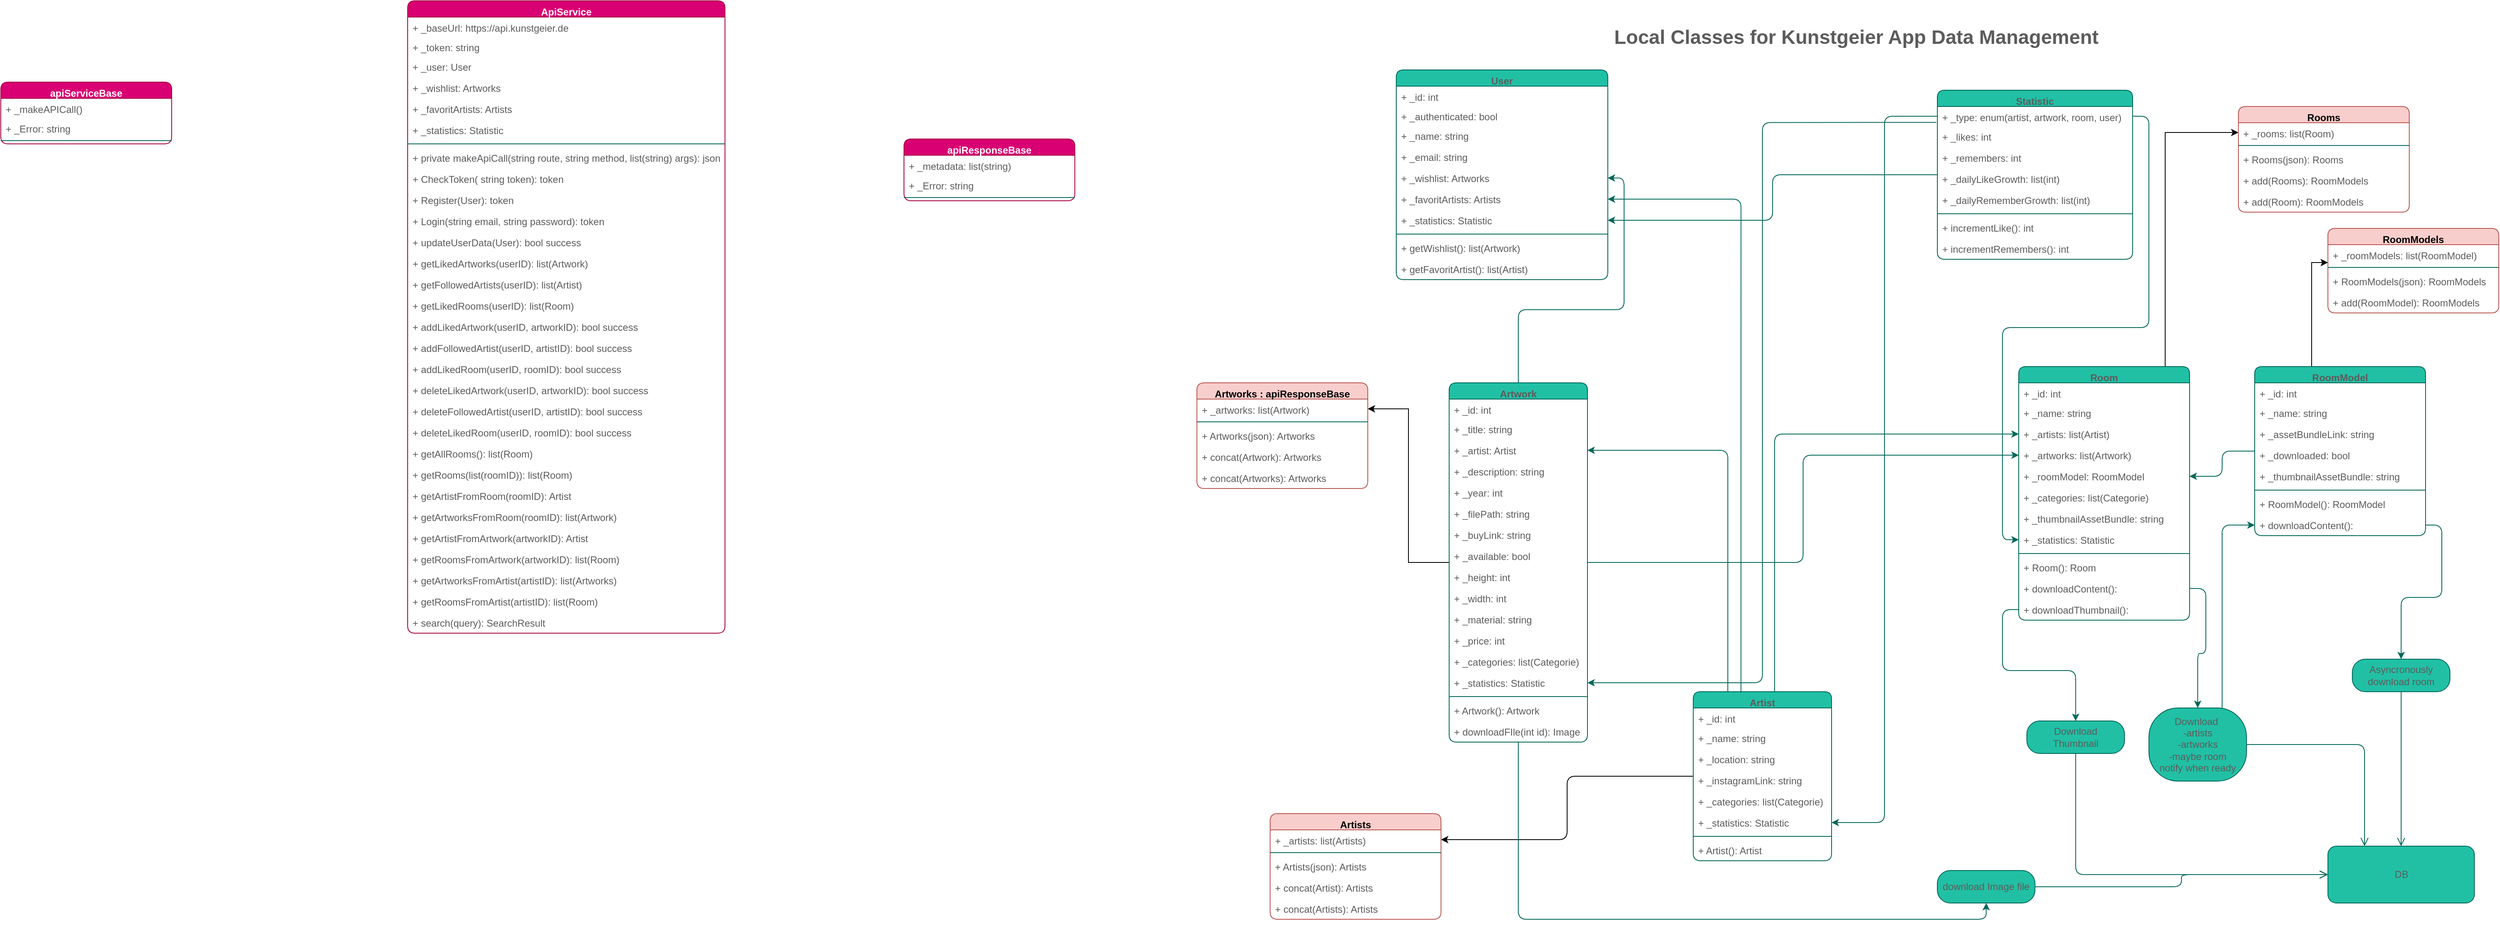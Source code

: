 <mxfile>
    <diagram id="aT8eyv6Aicgq5ETE4fzs" name="Page-1">
        <mxGraphModel dx="3891" dy="2588" grid="1" gridSize="10" guides="1" tooltips="1" connect="1" arrows="1" fold="1" page="1" pageScale="1" pageWidth="827" pageHeight="1169" math="0" shadow="0">
            <root>
                <mxCell id="0"/>
                <mxCell id="1" parent="0"/>
                <mxCell id="6" value="User" style="swimlane;fontStyle=1;align=center;verticalAlign=top;childLayout=stackLayout;horizontal=1;startSize=20;horizontalStack=0;resizeParent=1;resizeParentMax=0;resizeLast=0;collapsible=1;marginBottom=0;rounded=1;fillColor=#21C0A5;strokeColor=#006658;fontColor=#5C5C5C;" parent="1" vertex="1">
                    <mxGeometry x="285" y="-1065" width="260" height="258" as="geometry">
                        <mxRectangle x="90" y="20" width="60" height="26" as="alternateBounds"/>
                    </mxGeometry>
                </mxCell>
                <mxCell id="63" value="+ _id: int" style="text;strokeColor=none;fillColor=none;align=left;verticalAlign=top;spacingLeft=4;spacingRight=4;overflow=hidden;rotatable=0;points=[[0,0.5],[1,0.5]];portConstraint=eastwest;rounded=1;fontColor=#5C5C5C;" parent="6" vertex="1">
                    <mxGeometry y="20" width="260" height="24" as="geometry"/>
                </mxCell>
                <mxCell id="7" value="+ _authenticated: bool" style="text;strokeColor=none;fillColor=none;align=left;verticalAlign=top;spacingLeft=4;spacingRight=4;overflow=hidden;rotatable=0;points=[[0,0.5],[1,0.5]];portConstraint=eastwest;rounded=1;fontColor=#5C5C5C;" parent="6" vertex="1">
                    <mxGeometry y="44" width="260" height="24" as="geometry"/>
                </mxCell>
                <mxCell id="231" value="+ _name: string" style="text;strokeColor=none;fillColor=none;align=left;verticalAlign=top;spacingLeft=4;spacingRight=4;overflow=hidden;rotatable=0;points=[[0,0.5],[1,0.5]];portConstraint=eastwest;rounded=1;fontColor=#5C5C5C;" parent="6" vertex="1">
                    <mxGeometry y="68" width="260" height="26" as="geometry"/>
                </mxCell>
                <mxCell id="230" value="+ _email: string" style="text;strokeColor=none;fillColor=none;align=left;verticalAlign=top;spacingLeft=4;spacingRight=4;overflow=hidden;rotatable=0;points=[[0,0.5],[1,0.5]];portConstraint=eastwest;rounded=1;fontColor=#5C5C5C;" parent="6" vertex="1">
                    <mxGeometry y="94" width="260" height="26" as="geometry"/>
                </mxCell>
                <mxCell id="25" value="+ _wishlist: Artworks" style="text;strokeColor=none;fillColor=none;align=left;verticalAlign=top;spacingLeft=4;spacingRight=4;overflow=hidden;rotatable=0;points=[[0,0.5],[1,0.5]];portConstraint=eastwest;rounded=1;fontColor=#5C5C5C;" parent="6" vertex="1">
                    <mxGeometry y="120" width="260" height="26" as="geometry"/>
                </mxCell>
                <mxCell id="24" value="+ _favoritArtists: Artists" style="text;strokeColor=none;fillColor=none;align=left;verticalAlign=top;spacingLeft=4;spacingRight=4;overflow=hidden;rotatable=0;points=[[0,0.5],[1,0.5]];portConstraint=eastwest;rounded=1;fontColor=#5C5C5C;" parent="6" vertex="1">
                    <mxGeometry y="146" width="260" height="26" as="geometry"/>
                </mxCell>
                <mxCell id="101" value="+ _statistics: Statistic" style="text;strokeColor=none;fillColor=none;align=left;verticalAlign=top;spacingLeft=4;spacingRight=4;overflow=hidden;rotatable=0;points=[[0,0.5],[1,0.5]];portConstraint=eastwest;rounded=1;fontColor=#5C5C5C;" parent="6" vertex="1">
                    <mxGeometry y="172" width="260" height="26" as="geometry"/>
                </mxCell>
                <mxCell id="8" value="" style="line;strokeWidth=1;fillColor=none;align=left;verticalAlign=middle;spacingTop=-1;spacingLeft=3;spacingRight=3;rotatable=0;labelPosition=right;points=[];portConstraint=eastwest;rounded=1;strokeColor=#006658;fontColor=#5C5C5C;" parent="6" vertex="1">
                    <mxGeometry y="198" width="260" height="8" as="geometry"/>
                </mxCell>
                <mxCell id="65" value="+ getWishlist(): list(Artwork)" style="text;strokeColor=none;fillColor=none;align=left;verticalAlign=top;spacingLeft=4;spacingRight=4;overflow=hidden;rotatable=0;points=[[0,0.5],[1,0.5]];portConstraint=eastwest;rounded=1;fontColor=#5C5C5C;" parent="6" vertex="1">
                    <mxGeometry y="206" width="260" height="26" as="geometry"/>
                </mxCell>
                <mxCell id="9" value="+ getFavoritArtist(): list(Artist)" style="text;strokeColor=none;fillColor=none;align=left;verticalAlign=top;spacingLeft=4;spacingRight=4;overflow=hidden;rotatable=0;points=[[0,0.5],[1,0.5]];portConstraint=eastwest;rounded=1;fontColor=#5C5C5C;" parent="6" vertex="1">
                    <mxGeometry y="232" width="260" height="26" as="geometry"/>
                </mxCell>
                <mxCell id="135" style="edgeStyle=orthogonalEdgeStyle;orthogonalLoop=1;jettySize=auto;html=1;strokeColor=#006658;fontColor=#5C5C5C;" parent="1" source="27" target="25" edge="1">
                    <mxGeometry relative="1" as="geometry">
                        <Array as="points">
                            <mxPoint x="435" y="-770"/>
                            <mxPoint x="565" y="-770"/>
                            <mxPoint x="565" y="-932"/>
                        </Array>
                        <mxPoint x="550" y="-932" as="targetPoint"/>
                    </mxGeometry>
                </mxCell>
                <mxCell id="136" style="edgeStyle=orthogonalEdgeStyle;orthogonalLoop=1;jettySize=auto;html=1;strokeColor=#006658;fontColor=#5C5C5C;" parent="1" source="27" target="86" edge="1">
                    <mxGeometry relative="1" as="geometry"/>
                </mxCell>
                <mxCell id="189" style="edgeStyle=orthogonalEdgeStyle;rounded=0;orthogonalLoop=1;jettySize=auto;html=1;" parent="1" source="27" target="182" edge="1">
                    <mxGeometry relative="1" as="geometry"/>
                </mxCell>
                <mxCell id="27" value="Artwork" style="swimlane;fontStyle=1;align=center;verticalAlign=top;childLayout=stackLayout;horizontal=1;startSize=20;horizontalStack=0;resizeParent=1;resizeParentMax=0;resizeLast=0;collapsible=1;marginBottom=0;rounded=1;fillColor=#21C0A5;strokeColor=#006658;fontColor=#5C5C5C;" parent="1" vertex="1">
                    <mxGeometry x="350" y="-680" width="170" height="442" as="geometry">
                        <mxRectangle x="270" y="20" width="60" height="26" as="alternateBounds"/>
                    </mxGeometry>
                </mxCell>
                <mxCell id="28" value="+ _id: int" style="text;strokeColor=none;fillColor=none;align=left;verticalAlign=top;spacingLeft=4;spacingRight=4;overflow=hidden;rotatable=0;points=[[0,0.5],[1,0.5]];portConstraint=eastwest;rounded=1;fontColor=#5C5C5C;" parent="27" vertex="1">
                    <mxGeometry y="20" width="170" height="24" as="geometry"/>
                </mxCell>
                <mxCell id="29" value="+ _title: string" style="text;strokeColor=none;fillColor=none;align=left;verticalAlign=top;spacingLeft=4;spacingRight=4;overflow=hidden;rotatable=0;points=[[0,0.5],[1,0.5]];portConstraint=eastwest;rounded=1;fontColor=#5C5C5C;" parent="27" vertex="1">
                    <mxGeometry y="44" width="170" height="26" as="geometry"/>
                </mxCell>
                <mxCell id="30" value="+ _artist: Artist" style="text;strokeColor=none;fillColor=none;align=left;verticalAlign=top;spacingLeft=4;spacingRight=4;overflow=hidden;rotatable=0;points=[[0,0.5],[1,0.5]];portConstraint=eastwest;rounded=1;fontColor=#5C5C5C;" parent="27" vertex="1">
                    <mxGeometry y="70" width="170" height="26" as="geometry"/>
                </mxCell>
                <mxCell id="34" value="+ _description: string" style="text;strokeColor=none;fillColor=none;align=left;verticalAlign=top;spacingLeft=4;spacingRight=4;overflow=hidden;rotatable=0;points=[[0,0.5],[1,0.5]];portConstraint=eastwest;rounded=1;fontColor=#5C5C5C;" parent="27" vertex="1">
                    <mxGeometry y="96" width="170" height="26" as="geometry"/>
                </mxCell>
                <mxCell id="35" value="+ _year: int" style="text;strokeColor=none;fillColor=none;align=left;verticalAlign=top;spacingLeft=4;spacingRight=4;overflow=hidden;rotatable=0;points=[[0,0.5],[1,0.5]];portConstraint=eastwest;rounded=1;fontColor=#5C5C5C;" parent="27" vertex="1">
                    <mxGeometry y="122" width="170" height="26" as="geometry"/>
                </mxCell>
                <mxCell id="36" value="+ _filePath: string" style="text;strokeColor=none;fillColor=none;align=left;verticalAlign=top;spacingLeft=4;spacingRight=4;overflow=hidden;rotatable=0;points=[[0,0.5],[1,0.5]];portConstraint=eastwest;rounded=1;fontColor=#5C5C5C;" parent="27" vertex="1">
                    <mxGeometry y="148" width="170" height="26" as="geometry"/>
                </mxCell>
                <mxCell id="37" value="+ _buyLink: string" style="text;strokeColor=none;fillColor=none;align=left;verticalAlign=top;spacingLeft=4;spacingRight=4;overflow=hidden;rotatable=0;points=[[0,0.5],[1,0.5]];portConstraint=eastwest;rounded=1;fontColor=#5C5C5C;" parent="27" vertex="1">
                    <mxGeometry y="174" width="170" height="26" as="geometry"/>
                </mxCell>
                <mxCell id="116" value="+ _available: bool" style="text;strokeColor=none;fillColor=none;align=left;verticalAlign=top;spacingLeft=4;spacingRight=4;overflow=hidden;rotatable=0;points=[[0,0.5],[1,0.5]];portConstraint=eastwest;rounded=1;fontColor=#5C5C5C;" parent="27" vertex="1">
                    <mxGeometry y="200" width="170" height="26" as="geometry"/>
                </mxCell>
                <mxCell id="38" value="+ _height: int" style="text;strokeColor=none;fillColor=none;align=left;verticalAlign=top;spacingLeft=4;spacingRight=4;overflow=hidden;rotatable=0;points=[[0,0.5],[1,0.5]];portConstraint=eastwest;rounded=1;fontColor=#5C5C5C;" parent="27" vertex="1">
                    <mxGeometry y="226" width="170" height="26" as="geometry"/>
                </mxCell>
                <mxCell id="39" value="+ _width: int" style="text;strokeColor=none;fillColor=none;align=left;verticalAlign=top;spacingLeft=4;spacingRight=4;overflow=hidden;rotatable=0;points=[[0,0.5],[1,0.5]];portConstraint=eastwest;rounded=1;fontColor=#5C5C5C;" parent="27" vertex="1">
                    <mxGeometry y="252" width="170" height="26" as="geometry"/>
                </mxCell>
                <mxCell id="40" value="+ _material: string" style="text;strokeColor=none;fillColor=none;align=left;verticalAlign=top;spacingLeft=4;spacingRight=4;overflow=hidden;rotatable=0;points=[[0,0.5],[1,0.5]];portConstraint=eastwest;rounded=1;fontColor=#5C5C5C;" parent="27" vertex="1">
                    <mxGeometry y="278" width="170" height="26" as="geometry"/>
                </mxCell>
                <mxCell id="43" value="+ _price: int" style="text;strokeColor=none;fillColor=none;align=left;verticalAlign=top;spacingLeft=4;spacingRight=4;overflow=hidden;rotatable=0;points=[[0,0.5],[1,0.5]];portConstraint=eastwest;rounded=1;fontColor=#5C5C5C;" parent="27" vertex="1">
                    <mxGeometry y="304" width="170" height="26" as="geometry"/>
                </mxCell>
                <mxCell id="42" value="+ _categories: list(Categorie)" style="text;strokeColor=none;fillColor=none;align=left;verticalAlign=top;spacingLeft=4;spacingRight=4;overflow=hidden;rotatable=0;points=[[0,0.5],[1,0.5]];portConstraint=eastwest;rounded=1;fontColor=#5C5C5C;" parent="27" vertex="1">
                    <mxGeometry y="330" width="170" height="26" as="geometry"/>
                </mxCell>
                <mxCell id="100" value="+ _statistics: Statistic" style="text;strokeColor=none;fillColor=none;align=left;verticalAlign=top;spacingLeft=4;spacingRight=4;overflow=hidden;rotatable=0;points=[[0,0.5],[1,0.5]];portConstraint=eastwest;rounded=1;fontColor=#5C5C5C;" parent="27" vertex="1">
                    <mxGeometry y="356" width="170" height="26" as="geometry"/>
                </mxCell>
                <mxCell id="32" value="" style="line;strokeWidth=1;fillColor=none;align=left;verticalAlign=middle;spacingTop=-1;spacingLeft=3;spacingRight=3;rotatable=0;labelPosition=right;points=[];portConstraint=eastwest;rounded=1;strokeColor=#006658;fontColor=#5C5C5C;" parent="27" vertex="1">
                    <mxGeometry y="382" width="170" height="8" as="geometry"/>
                </mxCell>
                <mxCell id="33" value="+ Artwork(): Artwork" style="text;strokeColor=none;fillColor=none;align=left;verticalAlign=top;spacingLeft=4;spacingRight=4;overflow=hidden;rotatable=0;points=[[0,0.5],[1,0.5]];portConstraint=eastwest;rounded=1;fontColor=#5C5C5C;" parent="27" vertex="1">
                    <mxGeometry y="390" width="170" height="26" as="geometry"/>
                </mxCell>
                <mxCell id="212" value="+ downloadFIle(int id): Image" style="text;strokeColor=none;fillColor=none;align=left;verticalAlign=top;spacingLeft=4;spacingRight=4;overflow=hidden;rotatable=0;points=[[0,0.5],[1,0.5]];portConstraint=eastwest;rounded=1;fontColor=#5C5C5C;" parent="27" vertex="1">
                    <mxGeometry y="416" width="170" height="26" as="geometry"/>
                </mxCell>
                <mxCell id="196" style="edgeStyle=orthogonalEdgeStyle;rounded=1;orthogonalLoop=1;jettySize=auto;html=1;" parent="1" source="66" target="192" edge="1">
                    <mxGeometry relative="1" as="geometry"/>
                </mxCell>
                <mxCell id="66" value="Artist" style="swimlane;fontStyle=1;align=center;verticalAlign=top;childLayout=stackLayout;horizontal=1;startSize=20;horizontalStack=0;resizeParent=1;resizeParentMax=0;resizeLast=0;collapsible=1;marginBottom=0;rounded=1;fillColor=#21C0A5;strokeColor=#006658;fontColor=#5C5C5C;" parent="1" vertex="1">
                    <mxGeometry x="650" y="-300" width="170" height="208" as="geometry">
                        <mxRectangle x="650" y="-300" width="60" height="26" as="alternateBounds"/>
                    </mxGeometry>
                </mxCell>
                <mxCell id="67" value="+ _id: int" style="text;strokeColor=none;fillColor=none;align=left;verticalAlign=top;spacingLeft=4;spacingRight=4;overflow=hidden;rotatable=0;points=[[0,0.5],[1,0.5]];portConstraint=eastwest;rounded=1;fontColor=#5C5C5C;" parent="66" vertex="1">
                    <mxGeometry y="20" width="170" height="24" as="geometry"/>
                </mxCell>
                <mxCell id="68" value="+ _name: string" style="text;strokeColor=none;fillColor=none;align=left;verticalAlign=top;spacingLeft=4;spacingRight=4;overflow=hidden;rotatable=0;points=[[0,0.5],[1,0.5]];portConstraint=eastwest;rounded=1;fontColor=#5C5C5C;" parent="66" vertex="1">
                    <mxGeometry y="44" width="170" height="26" as="geometry"/>
                </mxCell>
                <mxCell id="69" value="+ _location: string" style="text;strokeColor=none;fillColor=none;align=left;verticalAlign=top;spacingLeft=4;spacingRight=4;overflow=hidden;rotatable=0;points=[[0,0.5],[1,0.5]];portConstraint=eastwest;rounded=1;fontColor=#5C5C5C;" parent="66" vertex="1">
                    <mxGeometry y="70" width="170" height="26" as="geometry"/>
                </mxCell>
                <mxCell id="70" value="+ _instagramLink: string" style="text;strokeColor=none;fillColor=none;align=left;verticalAlign=top;spacingLeft=4;spacingRight=4;overflow=hidden;rotatable=0;points=[[0,0.5],[1,0.5]];portConstraint=eastwest;rounded=1;fontColor=#5C5C5C;" parent="66" vertex="1">
                    <mxGeometry y="96" width="170" height="26" as="geometry"/>
                </mxCell>
                <mxCell id="71" value="+ _categories: list(Categorie)" style="text;strokeColor=none;fillColor=none;align=left;verticalAlign=top;spacingLeft=4;spacingRight=4;overflow=hidden;rotatable=0;points=[[0,0.5],[1,0.5]];portConstraint=eastwest;rounded=1;fontColor=#5C5C5C;" parent="66" vertex="1">
                    <mxGeometry y="122" width="170" height="26" as="geometry"/>
                </mxCell>
                <mxCell id="97" value="+ _statistics: Statistic" style="text;strokeColor=none;fillColor=none;align=left;verticalAlign=top;spacingLeft=4;spacingRight=4;overflow=hidden;rotatable=0;points=[[0,0.5],[1,0.5]];portConstraint=eastwest;rounded=1;fontColor=#5C5C5C;" parent="66" vertex="1">
                    <mxGeometry y="148" width="170" height="26" as="geometry"/>
                </mxCell>
                <mxCell id="79" value="" style="line;strokeWidth=1;fillColor=none;align=left;verticalAlign=middle;spacingTop=-1;spacingLeft=3;spacingRight=3;rotatable=0;labelPosition=right;points=[];portConstraint=eastwest;rounded=1;strokeColor=#006658;fontColor=#5C5C5C;" parent="66" vertex="1">
                    <mxGeometry y="174" width="170" height="8" as="geometry"/>
                </mxCell>
                <mxCell id="81" value="+ Artist(): Artist" style="text;strokeColor=none;fillColor=none;align=left;verticalAlign=top;spacingLeft=4;spacingRight=4;overflow=hidden;rotatable=0;points=[[0,0.5],[1,0.5]];portConstraint=eastwest;rounded=1;fontColor=#5C5C5C;" parent="66" vertex="1">
                    <mxGeometry y="182" width="170" height="26" as="geometry"/>
                </mxCell>
                <mxCell id="211" style="edgeStyle=orthogonalEdgeStyle;rounded=0;orthogonalLoop=1;jettySize=auto;html=1;" parent="1" source="82" target="207" edge="1">
                    <mxGeometry relative="1" as="geometry">
                        <Array as="points">
                            <mxPoint x="1230" y="-988"/>
                        </Array>
                    </mxGeometry>
                </mxCell>
                <mxCell id="82" value="Room" style="swimlane;fontStyle=1;align=center;verticalAlign=top;childLayout=stackLayout;horizontal=1;startSize=20;horizontalStack=0;resizeParent=1;resizeParentMax=0;resizeLast=0;collapsible=1;marginBottom=0;rounded=1;fillColor=#21C0A5;strokeColor=#006658;fontColor=#5C5C5C;" parent="1" vertex="1">
                    <mxGeometry x="1050" y="-700" width="210" height="312" as="geometry">
                        <mxRectangle x="1050" y="-700" width="60" height="26" as="alternateBounds"/>
                    </mxGeometry>
                </mxCell>
                <mxCell id="83" value="+ _id: int" style="text;strokeColor=none;fillColor=none;align=left;verticalAlign=top;spacingLeft=4;spacingRight=4;overflow=hidden;rotatable=0;points=[[0,0.5],[1,0.5]];portConstraint=eastwest;rounded=1;fontColor=#5C5C5C;" parent="82" vertex="1">
                    <mxGeometry y="20" width="210" height="24" as="geometry"/>
                </mxCell>
                <mxCell id="84" value="+ _name: string" style="text;strokeColor=none;fillColor=none;align=left;verticalAlign=top;spacingLeft=4;spacingRight=4;overflow=hidden;rotatable=0;points=[[0,0.5],[1,0.5]];portConstraint=eastwest;rounded=1;fontColor=#5C5C5C;" parent="82" vertex="1">
                    <mxGeometry y="44" width="210" height="26" as="geometry"/>
                </mxCell>
                <mxCell id="85" value="+ _artists: list(Artist)" style="text;strokeColor=none;fillColor=none;align=left;verticalAlign=top;spacingLeft=4;spacingRight=4;overflow=hidden;rotatable=0;points=[[0,0.5],[1,0.5]];portConstraint=eastwest;rounded=1;fontColor=#5C5C5C;" parent="82" vertex="1">
                    <mxGeometry y="70" width="210" height="26" as="geometry"/>
                </mxCell>
                <mxCell id="86" value="+ _artworks: list(Artwork)" style="text;strokeColor=none;fillColor=none;align=left;verticalAlign=top;spacingLeft=4;spacingRight=4;overflow=hidden;rotatable=0;points=[[0,0.5],[1,0.5]];portConstraint=eastwest;rounded=1;fontColor=#5C5C5C;" parent="82" vertex="1">
                    <mxGeometry y="96" width="210" height="26" as="geometry"/>
                </mxCell>
                <mxCell id="162" value="+ _roomModel: RoomModel" style="text;strokeColor=none;fillColor=none;align=left;verticalAlign=top;spacingLeft=4;spacingRight=4;overflow=hidden;rotatable=0;points=[[0,0.5],[1,0.5]];portConstraint=eastwest;rounded=1;fontColor=#5C5C5C;" parent="82" vertex="1">
                    <mxGeometry y="122" width="210" height="26" as="geometry"/>
                </mxCell>
                <mxCell id="87" value="+ _categories: list(Categorie)" style="text;strokeColor=none;fillColor=none;align=left;verticalAlign=top;spacingLeft=4;spacingRight=4;overflow=hidden;rotatable=0;points=[[0,0.5],[1,0.5]];portConstraint=eastwest;rounded=1;fontColor=#5C5C5C;" parent="82" vertex="1">
                    <mxGeometry y="148" width="210" height="26" as="geometry"/>
                </mxCell>
                <mxCell id="92" value="+ _thumbnailAssetBundle: string " style="text;strokeColor=none;fillColor=none;align=left;verticalAlign=top;spacingLeft=4;spacingRight=4;overflow=hidden;rotatable=0;points=[[0,0.5],[1,0.5]];portConstraint=eastwest;rounded=1;fontColor=#5C5C5C;" parent="82" vertex="1">
                    <mxGeometry y="174" width="210" height="26" as="geometry"/>
                </mxCell>
                <mxCell id="102" value="+ _statistics: Statistic" style="text;strokeColor=none;fillColor=none;align=left;verticalAlign=top;spacingLeft=4;spacingRight=4;overflow=hidden;rotatable=0;points=[[0,0.5],[1,0.5]];portConstraint=eastwest;rounded=1;fontColor=#5C5C5C;" parent="82" vertex="1">
                    <mxGeometry y="200" width="210" height="26" as="geometry"/>
                </mxCell>
                <mxCell id="88" value="" style="line;strokeWidth=1;fillColor=none;align=left;verticalAlign=middle;spacingTop=-1;spacingLeft=3;spacingRight=3;rotatable=0;labelPosition=right;points=[];portConstraint=eastwest;rounded=1;strokeColor=#006658;fontColor=#5C5C5C;" parent="82" vertex="1">
                    <mxGeometry y="226" width="210" height="8" as="geometry"/>
                </mxCell>
                <mxCell id="218" value="+ Room(): Room" style="text;strokeColor=none;fillColor=none;align=left;verticalAlign=top;spacingLeft=4;spacingRight=4;overflow=hidden;rotatable=0;points=[[0,0.5],[1,0.5]];portConstraint=eastwest;rounded=1;fontColor=#5C5C5C;" parent="82" vertex="1">
                    <mxGeometry y="234" width="210" height="26" as="geometry"/>
                </mxCell>
                <mxCell id="173" value="+ downloadContent():" style="text;strokeColor=none;fillColor=none;align=left;verticalAlign=top;spacingLeft=4;spacingRight=4;overflow=hidden;rotatable=0;points=[[0,0.5],[1,0.5]];portConstraint=eastwest;rounded=1;fontColor=#5C5C5C;" parent="82" vertex="1">
                    <mxGeometry y="260" width="210" height="26" as="geometry"/>
                </mxCell>
                <mxCell id="89" value="+ downloadThumbnail():" style="text;strokeColor=none;fillColor=none;align=left;verticalAlign=top;spacingLeft=4;spacingRight=4;overflow=hidden;rotatable=0;points=[[0,0.5],[1,0.5]];portConstraint=eastwest;rounded=1;fontColor=#5C5C5C;" parent="82" vertex="1">
                    <mxGeometry y="286" width="210" height="26" as="geometry"/>
                </mxCell>
                <mxCell id="93" value="&lt;h1&gt;Local Classes for Kunstgeier App Data Management&lt;/h1&gt;" style="text;html=1;resizable=0;autosize=1;align=center;verticalAlign=middle;points=[];fillColor=none;strokeColor=none;rounded=1;fontColor=#5C5C5C;" parent="1" vertex="1">
                    <mxGeometry x="545" y="-1130" width="610" height="50" as="geometry"/>
                </mxCell>
                <mxCell id="137" style="edgeStyle=orthogonalEdgeStyle;orthogonalLoop=1;jettySize=auto;html=1;strokeColor=#006658;fontColor=#5C5C5C;" parent="1" source="103" target="101" edge="1">
                    <mxGeometry relative="1" as="geometry"/>
                </mxCell>
                <mxCell id="103" value="Statistic" style="swimlane;fontStyle=1;align=center;verticalAlign=top;childLayout=stackLayout;horizontal=1;startSize=20;horizontalStack=0;resizeParent=1;resizeParentMax=0;resizeLast=0;collapsible=1;marginBottom=0;rounded=1;fillColor=#21C0A5;strokeColor=#006658;fontColor=#5C5C5C;" parent="1" vertex="1">
                    <mxGeometry x="950" y="-1040" width="240" height="208" as="geometry">
                        <mxRectangle x="90" y="20" width="60" height="26" as="alternateBounds"/>
                    </mxGeometry>
                </mxCell>
                <mxCell id="104" value="+ _type: enum(artist, artwork, room, user)" style="text;strokeColor=none;fillColor=none;align=left;verticalAlign=top;spacingLeft=4;spacingRight=4;overflow=hidden;rotatable=0;points=[[0,0.5],[1,0.5]];portConstraint=eastwest;rounded=1;fontColor=#5C5C5C;" parent="103" vertex="1">
                    <mxGeometry y="20" width="240" height="24" as="geometry"/>
                </mxCell>
                <mxCell id="105" value="+ _likes: int" style="text;strokeColor=none;fillColor=none;align=left;verticalAlign=top;spacingLeft=4;spacingRight=4;overflow=hidden;rotatable=0;points=[[0,0.5],[1,0.5]];portConstraint=eastwest;rounded=1;fontColor=#5C5C5C;" parent="103" vertex="1">
                    <mxGeometry y="44" width="240" height="26" as="geometry"/>
                </mxCell>
                <mxCell id="112" value="+ _remembers: int" style="text;strokeColor=none;fillColor=none;align=left;verticalAlign=top;spacingLeft=4;spacingRight=4;overflow=hidden;rotatable=0;points=[[0,0.5],[1,0.5]];portConstraint=eastwest;rounded=1;fontColor=#5C5C5C;" parent="103" vertex="1">
                    <mxGeometry y="70" width="240" height="26" as="geometry"/>
                </mxCell>
                <mxCell id="106" value="+ _dailyLikeGrowth: list(int)" style="text;strokeColor=none;fillColor=none;align=left;verticalAlign=top;spacingLeft=4;spacingRight=4;overflow=hidden;rotatable=0;points=[[0,0.5],[1,0.5]];portConstraint=eastwest;rounded=1;fontColor=#5C5C5C;" parent="103" vertex="1">
                    <mxGeometry y="96" width="240" height="26" as="geometry"/>
                </mxCell>
                <mxCell id="113" value="+ _dailyRememberGrowth: list(int)" style="text;strokeColor=none;fillColor=none;align=left;verticalAlign=top;spacingLeft=4;spacingRight=4;overflow=hidden;rotatable=0;points=[[0,0.5],[1,0.5]];portConstraint=eastwest;rounded=1;fontColor=#5C5C5C;" parent="103" vertex="1">
                    <mxGeometry y="122" width="240" height="26" as="geometry"/>
                </mxCell>
                <mxCell id="110" value="" style="line;strokeWidth=1;fillColor=none;align=left;verticalAlign=middle;spacingTop=-1;spacingLeft=3;spacingRight=3;rotatable=0;labelPosition=right;points=[];portConstraint=eastwest;rounded=1;strokeColor=#006658;fontColor=#5C5C5C;" parent="103" vertex="1">
                    <mxGeometry y="148" width="240" height="8" as="geometry"/>
                </mxCell>
                <mxCell id="111" value="+ incrementLike(): int" style="text;strokeColor=none;fillColor=none;align=left;verticalAlign=top;spacingLeft=4;spacingRight=4;overflow=hidden;rotatable=0;points=[[0,0.5],[1,0.5]];portConstraint=eastwest;rounded=1;fontColor=#5C5C5C;" parent="103" vertex="1">
                    <mxGeometry y="156" width="240" height="26" as="geometry"/>
                </mxCell>
                <mxCell id="114" value="+ incrementRemembers(): int" style="text;strokeColor=none;fillColor=none;align=left;verticalAlign=top;spacingLeft=4;spacingRight=4;overflow=hidden;rotatable=0;points=[[0,0.5],[1,0.5]];portConstraint=eastwest;rounded=1;fontColor=#5C5C5C;" parent="103" vertex="1">
                    <mxGeometry y="182" width="240" height="26" as="geometry"/>
                </mxCell>
                <mxCell id="117" value="DB" style="html=1;rounded=1;fillColor=#21C0A5;strokeColor=#006658;fontColor=#5C5C5C;" parent="1" vertex="1">
                    <mxGeometry x="1430" y="-110" width="180" height="70" as="geometry"/>
                </mxCell>
                <mxCell id="128" style="edgeStyle=orthogonalEdgeStyle;orthogonalLoop=1;jettySize=auto;html=1;strokeColor=#006658;fontColor=#5C5C5C;" parent="1" source="66" target="85" edge="1">
                    <mxGeometry relative="1" as="geometry">
                        <Array as="points">
                            <mxPoint x="750" y="-617"/>
                        </Array>
                    </mxGeometry>
                </mxCell>
                <mxCell id="130" style="edgeStyle=orthogonalEdgeStyle;orthogonalLoop=1;jettySize=auto;html=1;exitX=0.25;exitY=0;exitDx=0;exitDy=0;strokeColor=#006658;fontColor=#5C5C5C;" parent="1" source="66" target="30" edge="1">
                    <mxGeometry relative="1" as="geometry"/>
                </mxCell>
                <mxCell id="133" style="edgeStyle=orthogonalEdgeStyle;orthogonalLoop=1;jettySize=auto;html=1;exitX=0.345;exitY=0.006;exitDx=0;exitDy=0;exitPerimeter=0;strokeColor=#006658;fontColor=#5C5C5C;" parent="1" source="66" target="24" edge="1">
                    <mxGeometry relative="1" as="geometry"/>
                </mxCell>
                <mxCell id="124" style="edgeStyle=orthogonalEdgeStyle;orthogonalLoop=1;jettySize=auto;html=1;exitX=-0.006;exitY=-0.167;exitDx=0;exitDy=0;exitPerimeter=0;strokeColor=#006658;fontColor=#5C5C5C;" parent="1" source="105" target="100" edge="1">
                    <mxGeometry relative="1" as="geometry"/>
                </mxCell>
                <mxCell id="123" style="edgeStyle=orthogonalEdgeStyle;orthogonalLoop=1;jettySize=auto;html=1;exitX=0;exitY=0.5;exitDx=0;exitDy=0;strokeColor=#006658;fontColor=#5C5C5C;" parent="1" source="104" target="97" edge="1">
                    <mxGeometry relative="1" as="geometry"/>
                </mxCell>
                <mxCell id="126" style="edgeStyle=orthogonalEdgeStyle;orthogonalLoop=1;jettySize=auto;html=1;exitX=1;exitY=0.5;exitDx=0;exitDy=0;strokeColor=#006658;fontColor=#5C5C5C;" parent="1" source="104" target="102" edge="1">
                    <mxGeometry relative="1" as="geometry"/>
                </mxCell>
                <mxCell id="164" style="edgeStyle=orthogonalEdgeStyle;curved=0;rounded=1;sketch=0;orthogonalLoop=1;jettySize=auto;html=1;fontColor=#5C5C5C;strokeColor=#006658;fillColor=#21C0A5;" parent="1" source="149" target="162" edge="1">
                    <mxGeometry relative="1" as="geometry"/>
                </mxCell>
                <mxCell id="205" style="edgeStyle=orthogonalEdgeStyle;rounded=0;orthogonalLoop=1;jettySize=auto;html=1;" parent="1" source="149" target="198" edge="1">
                    <mxGeometry relative="1" as="geometry">
                        <Array as="points">
                            <mxPoint x="1410" y="-828"/>
                        </Array>
                    </mxGeometry>
                </mxCell>
                <mxCell id="149" value="RoomModel" style="swimlane;fontStyle=1;align=center;verticalAlign=top;childLayout=stackLayout;horizontal=1;startSize=20;horizontalStack=0;resizeParent=1;resizeParentMax=0;resizeLast=0;collapsible=1;marginBottom=0;rounded=1;fillColor=#21C0A5;strokeColor=#006658;fontColor=#5C5C5C;" parent="1" vertex="1">
                    <mxGeometry x="1340" y="-700" width="210" height="208" as="geometry">
                        <mxRectangle x="1050" y="-700" width="60" height="26" as="alternateBounds"/>
                    </mxGeometry>
                </mxCell>
                <mxCell id="150" value="+ _id: int" style="text;strokeColor=none;fillColor=none;align=left;verticalAlign=top;spacingLeft=4;spacingRight=4;overflow=hidden;rotatable=0;points=[[0,0.5],[1,0.5]];portConstraint=eastwest;rounded=1;fontColor=#5C5C5C;" parent="149" vertex="1">
                    <mxGeometry y="20" width="210" height="24" as="geometry"/>
                </mxCell>
                <mxCell id="151" value="+ _name: string" style="text;strokeColor=none;fillColor=none;align=left;verticalAlign=top;spacingLeft=4;spacingRight=4;overflow=hidden;rotatable=0;points=[[0,0.5],[1,0.5]];portConstraint=eastwest;rounded=1;fontColor=#5C5C5C;" parent="149" vertex="1">
                    <mxGeometry y="44" width="210" height="26" as="geometry"/>
                </mxCell>
                <mxCell id="155" value="+ _assetBundleLink: string " style="text;strokeColor=none;fillColor=none;align=left;verticalAlign=top;spacingLeft=4;spacingRight=4;overflow=hidden;rotatable=0;points=[[0,0.5],[1,0.5]];portConstraint=eastwest;rounded=1;fontColor=#5C5C5C;" parent="149" vertex="1">
                    <mxGeometry y="70" width="210" height="26" as="geometry"/>
                </mxCell>
                <mxCell id="156" value="+ _downloaded: bool " style="text;strokeColor=none;fillColor=none;align=left;verticalAlign=top;spacingLeft=4;spacingRight=4;overflow=hidden;rotatable=0;points=[[0,0.5],[1,0.5]];portConstraint=eastwest;rounded=1;fontColor=#5C5C5C;" parent="149" vertex="1">
                    <mxGeometry y="96" width="210" height="26" as="geometry"/>
                </mxCell>
                <mxCell id="157" value="+ _thumbnailAssetBundle: string " style="text;strokeColor=none;fillColor=none;align=left;verticalAlign=top;spacingLeft=4;spacingRight=4;overflow=hidden;rotatable=0;points=[[0,0.5],[1,0.5]];portConstraint=eastwest;rounded=1;fontColor=#5C5C5C;" parent="149" vertex="1">
                    <mxGeometry y="122" width="210" height="26" as="geometry"/>
                </mxCell>
                <mxCell id="159" value="" style="line;strokeWidth=1;fillColor=none;align=left;verticalAlign=middle;spacingTop=-1;spacingLeft=3;spacingRight=3;rotatable=0;labelPosition=right;points=[];portConstraint=eastwest;rounded=1;strokeColor=#006658;fontColor=#5C5C5C;" parent="149" vertex="1">
                    <mxGeometry y="148" width="210" height="8" as="geometry"/>
                </mxCell>
                <mxCell id="217" value="+ RoomModel(): RoomModel" style="text;strokeColor=none;fillColor=none;align=left;verticalAlign=top;spacingLeft=4;spacingRight=4;overflow=hidden;rotatable=0;points=[[0,0.5],[1,0.5]];portConstraint=eastwest;rounded=1;fontColor=#5C5C5C;" parent="149" vertex="1">
                    <mxGeometry y="156" width="210" height="26" as="geometry"/>
                </mxCell>
                <mxCell id="160" value="+ downloadContent():" style="text;strokeColor=none;fillColor=none;align=left;verticalAlign=top;spacingLeft=4;spacingRight=4;overflow=hidden;rotatable=0;points=[[0,0.5],[1,0.5]];portConstraint=eastwest;rounded=1;fontColor=#5C5C5C;" parent="149" vertex="1">
                    <mxGeometry y="182" width="210" height="26" as="geometry"/>
                </mxCell>
                <mxCell id="166" value="Asyncronously download room" style="rounded=1;whiteSpace=wrap;html=1;arcSize=40;fontColor=#5C5C5C;fillColor=#21C0A5;strokeColor=#006658;sketch=0;" parent="1" vertex="1">
                    <mxGeometry x="1460" y="-340" width="120" height="40" as="geometry"/>
                </mxCell>
                <mxCell id="167" value="" style="edgeStyle=orthogonalEdgeStyle;html=1;verticalAlign=bottom;endArrow=open;endSize=8;strokeColor=#006658;fontColor=#5C5C5C;fillColor=#21C0A5;entryX=0.5;entryY=0;entryDx=0;entryDy=0;" parent="1" source="166" target="117" edge="1">
                    <mxGeometry relative="1" as="geometry">
                        <mxPoint x="1390" y="-276" as="targetPoint"/>
                    </mxGeometry>
                </mxCell>
                <mxCell id="168" style="edgeStyle=orthogonalEdgeStyle;curved=0;rounded=1;sketch=0;orthogonalLoop=1;jettySize=auto;html=1;entryX=0.5;entryY=0;entryDx=0;entryDy=0;fontColor=#5C5C5C;strokeColor=#006658;fillColor=#21C0A5;" parent="1" source="160" target="166" edge="1">
                    <mxGeometry relative="1" as="geometry"/>
                </mxCell>
                <mxCell id="169" style="edgeStyle=orthogonalEdgeStyle;curved=0;rounded=1;sketch=0;orthogonalLoop=1;jettySize=auto;html=1;fontColor=#5C5C5C;strokeColor=#006658;fillColor=#21C0A5;entryX=0.5;entryY=0;entryDx=0;entryDy=0;" parent="1" source="173" target="170" edge="1">
                    <mxGeometry relative="1" as="geometry">
                        <mxPoint x="1270.0" y="-290.0" as="targetPoint"/>
                    </mxGeometry>
                </mxCell>
                <mxCell id="172" style="edgeStyle=orthogonalEdgeStyle;curved=0;rounded=1;sketch=0;orthogonalLoop=1;jettySize=auto;html=1;entryX=0;entryY=0.5;entryDx=0;entryDy=0;fontColor=#5C5C5C;strokeColor=#006658;fillColor=#21C0A5;" parent="1" source="170" target="160" edge="1">
                    <mxGeometry relative="1" as="geometry">
                        <Array as="points">
                            <mxPoint x="1300" y="-505"/>
                        </Array>
                    </mxGeometry>
                </mxCell>
                <mxCell id="170" value="Download&amp;nbsp;&lt;br&gt;-artists&lt;br&gt;-artworks&lt;br&gt;-maybe room&lt;br&gt;notify when ready" style="rounded=1;whiteSpace=wrap;html=1;arcSize=40;fontColor=#5C5C5C;fillColor=#21C0A5;strokeColor=#006658;sketch=0;" parent="1" vertex="1">
                    <mxGeometry x="1210" y="-280" width="120" height="90" as="geometry"/>
                </mxCell>
                <mxCell id="171" value="" style="edgeStyle=orthogonalEdgeStyle;html=1;verticalAlign=bottom;endArrow=open;endSize=8;strokeColor=#006658;fontColor=#5C5C5C;fillColor=#21C0A5;entryX=0.25;entryY=0;entryDx=0;entryDy=0;" parent="1" source="170" target="117" edge="1">
                    <mxGeometry relative="1" as="geometry">
                        <mxPoint x="1270" y="-190" as="targetPoint"/>
                    </mxGeometry>
                </mxCell>
                <mxCell id="174" value="Download&lt;br&gt;Thumbnail" style="rounded=1;whiteSpace=wrap;html=1;arcSize=40;fontColor=#5C5C5C;fillColor=#21C0A5;strokeColor=#006658;sketch=0;" parent="1" vertex="1">
                    <mxGeometry x="1060" y="-264" width="120" height="40" as="geometry"/>
                </mxCell>
                <mxCell id="175" value="" style="edgeStyle=orthogonalEdgeStyle;html=1;verticalAlign=bottom;endArrow=open;endSize=8;strokeColor=#006658;fontColor=#5C5C5C;fillColor=#21C0A5;entryX=0;entryY=0.5;entryDx=0;entryDy=0;" parent="1" source="174" target="117" edge="1">
                    <mxGeometry relative="1" as="geometry">
                        <mxPoint x="1120" y="-164" as="targetPoint"/>
                        <Array as="points">
                            <mxPoint x="1120" y="-75"/>
                        </Array>
                    </mxGeometry>
                </mxCell>
                <mxCell id="176" style="edgeStyle=orthogonalEdgeStyle;curved=0;rounded=1;sketch=0;orthogonalLoop=1;jettySize=auto;html=1;fontColor=#5C5C5C;strokeColor=#006658;fillColor=#21C0A5;" parent="1" source="89" target="174" edge="1">
                    <mxGeometry relative="1" as="geometry"/>
                </mxCell>
                <mxCell id="178" style="edgeStyle=orthogonalEdgeStyle;curved=0;rounded=1;sketch=0;orthogonalLoop=1;jettySize=auto;html=1;fontColor=#5C5C5C;strokeColor=#006658;fillColor=#21C0A5;" parent="1" source="212" target="179" edge="1">
                    <mxGeometry relative="1" as="geometry">
                        <mxPoint x="960" y="-20" as="targetPoint"/>
                        <Array as="points">
                            <mxPoint x="435" y="-20"/>
                            <mxPoint x="1010" y="-20"/>
                        </Array>
                    </mxGeometry>
                </mxCell>
                <mxCell id="179" value="download Image file" style="rounded=1;whiteSpace=wrap;html=1;arcSize=40;fontColor=#5C5C5C;fillColor=#21C0A5;strokeColor=#006658;sketch=0;" parent="1" vertex="1">
                    <mxGeometry x="950" y="-80" width="120" height="40" as="geometry"/>
                </mxCell>
                <mxCell id="180" value="" style="edgeStyle=orthogonalEdgeStyle;html=1;verticalAlign=bottom;endArrow=open;endSize=8;strokeColor=#006658;fontColor=#5C5C5C;fillColor=#21C0A5;" parent="1" source="179" target="117" edge="1">
                    <mxGeometry relative="1" as="geometry">
                        <mxPoint x="1430" y="-6.941" as="targetPoint"/>
                    </mxGeometry>
                </mxCell>
                <mxCell id="181" value="Artworks : apiResponseBase" style="swimlane;fontStyle=1;align=center;verticalAlign=top;childLayout=stackLayout;horizontal=1;startSize=20;horizontalStack=0;resizeParent=1;resizeParentMax=0;resizeLast=0;collapsible=1;marginBottom=0;rounded=1;fillColor=#f8cecc;strokeColor=#b85450;" parent="1" vertex="1">
                    <mxGeometry x="40" y="-680" width="210" height="130" as="geometry">
                        <mxRectangle x="1050" y="-700" width="60" height="26" as="alternateBounds"/>
                    </mxGeometry>
                </mxCell>
                <mxCell id="182" value="+ _artworks: list(Artwork)" style="text;strokeColor=none;fillColor=none;align=left;verticalAlign=top;spacingLeft=4;spacingRight=4;overflow=hidden;rotatable=0;points=[[0,0.5],[1,0.5]];portConstraint=eastwest;rounded=1;fontColor=#5C5C5C;" parent="181" vertex="1">
                    <mxGeometry y="20" width="210" height="24" as="geometry"/>
                </mxCell>
                <mxCell id="187" value="" style="line;strokeWidth=1;fillColor=none;align=left;verticalAlign=middle;spacingTop=-1;spacingLeft=3;spacingRight=3;rotatable=0;labelPosition=right;points=[];portConstraint=eastwest;rounded=1;strokeColor=#006658;fontColor=#5C5C5C;" parent="181" vertex="1">
                    <mxGeometry y="44" width="210" height="8" as="geometry"/>
                </mxCell>
                <mxCell id="188" value="+ Artworks(json): Artworks" style="text;strokeColor=none;fillColor=none;align=left;verticalAlign=top;spacingLeft=4;spacingRight=4;overflow=hidden;rotatable=0;points=[[0,0.5],[1,0.5]];portConstraint=eastwest;rounded=1;fontColor=#5C5C5C;" parent="181" vertex="1">
                    <mxGeometry y="52" width="210" height="26" as="geometry"/>
                </mxCell>
                <mxCell id="190" value="+ concat(Artwork): Artworks" style="text;strokeColor=none;fillColor=none;align=left;verticalAlign=top;spacingLeft=4;spacingRight=4;overflow=hidden;rotatable=0;points=[[0,0.5],[1,0.5]];portConstraint=eastwest;rounded=1;fontColor=#5C5C5C;" parent="181" vertex="1">
                    <mxGeometry y="78" width="210" height="26" as="geometry"/>
                </mxCell>
                <mxCell id="214" value="+ concat(Artworks): Artworks" style="text;strokeColor=none;fillColor=none;align=left;verticalAlign=top;spacingLeft=4;spacingRight=4;overflow=hidden;rotatable=0;points=[[0,0.5],[1,0.5]];portConstraint=eastwest;rounded=1;fontColor=#5C5C5C;" parent="181" vertex="1">
                    <mxGeometry y="104" width="210" height="26" as="geometry"/>
                </mxCell>
                <mxCell id="191" value="Artists" style="swimlane;fontStyle=1;align=center;verticalAlign=top;childLayout=stackLayout;horizontal=1;startSize=20;horizontalStack=0;resizeParent=1;resizeParentMax=0;resizeLast=0;collapsible=1;marginBottom=0;rounded=1;fillColor=#f8cecc;strokeColor=#b85450;" parent="1" vertex="1">
                    <mxGeometry x="130" y="-150" width="210" height="130" as="geometry">
                        <mxRectangle x="1050" y="-700" width="60" height="26" as="alternateBounds"/>
                    </mxGeometry>
                </mxCell>
                <mxCell id="192" value="+ _artists: list(Artists)" style="text;strokeColor=none;fillColor=none;align=left;verticalAlign=top;spacingLeft=4;spacingRight=4;overflow=hidden;rotatable=0;points=[[0,0.5],[1,0.5]];portConstraint=eastwest;rounded=1;fontColor=#5C5C5C;" parent="191" vertex="1">
                    <mxGeometry y="20" width="210" height="24" as="geometry"/>
                </mxCell>
                <mxCell id="193" value="" style="line;strokeWidth=1;fillColor=none;align=left;verticalAlign=middle;spacingTop=-1;spacingLeft=3;spacingRight=3;rotatable=0;labelPosition=right;points=[];portConstraint=eastwest;rounded=1;strokeColor=#006658;fontColor=#5C5C5C;" parent="191" vertex="1">
                    <mxGeometry y="44" width="210" height="8" as="geometry"/>
                </mxCell>
                <mxCell id="194" value="+ Artists(json): Artists" style="text;strokeColor=none;fillColor=none;align=left;verticalAlign=top;spacingLeft=4;spacingRight=4;overflow=hidden;rotatable=0;points=[[0,0.5],[1,0.5]];portConstraint=eastwest;rounded=1;fontColor=#5C5C5C;" parent="191" vertex="1">
                    <mxGeometry y="52" width="210" height="26" as="geometry"/>
                </mxCell>
                <mxCell id="195" value="+ concat(Artist): Artists" style="text;strokeColor=none;fillColor=none;align=left;verticalAlign=top;spacingLeft=4;spacingRight=4;overflow=hidden;rotatable=0;points=[[0,0.5],[1,0.5]];portConstraint=eastwest;rounded=1;fontColor=#5C5C5C;" parent="191" vertex="1">
                    <mxGeometry y="78" width="210" height="26" as="geometry"/>
                </mxCell>
                <mxCell id="213" value="+ concat(Artists): Artists" style="text;strokeColor=none;fillColor=none;align=left;verticalAlign=top;spacingLeft=4;spacingRight=4;overflow=hidden;rotatable=0;points=[[0,0.5],[1,0.5]];portConstraint=eastwest;rounded=1;fontColor=#5C5C5C;" parent="191" vertex="1">
                    <mxGeometry y="104" width="210" height="26" as="geometry"/>
                </mxCell>
                <mxCell id="197" value="RoomModels" style="swimlane;fontStyle=1;align=center;verticalAlign=top;childLayout=stackLayout;horizontal=1;startSize=20;horizontalStack=0;resizeParent=1;resizeParentMax=0;resizeLast=0;collapsible=1;marginBottom=0;rounded=1;fillColor=#f8cecc;strokeColor=#b85450;" parent="1" vertex="1">
                    <mxGeometry x="1430" y="-870" width="210" height="104" as="geometry">
                        <mxRectangle x="1050" y="-700" width="60" height="26" as="alternateBounds"/>
                    </mxGeometry>
                </mxCell>
                <mxCell id="198" value="+ _roomModels: list(RoomModel)" style="text;strokeColor=none;fillColor=none;align=left;verticalAlign=top;spacingLeft=4;spacingRight=4;overflow=hidden;rotatable=0;points=[[0,0.5],[1,0.5]];portConstraint=eastwest;rounded=1;fontColor=#5C5C5C;" parent="197" vertex="1">
                    <mxGeometry y="20" width="210" height="24" as="geometry"/>
                </mxCell>
                <mxCell id="203" value="" style="line;strokeWidth=1;fillColor=none;align=left;verticalAlign=middle;spacingTop=-1;spacingLeft=3;spacingRight=3;rotatable=0;labelPosition=right;points=[];portConstraint=eastwest;rounded=1;strokeColor=#006658;fontColor=#5C5C5C;" parent="197" vertex="1">
                    <mxGeometry y="44" width="210" height="8" as="geometry"/>
                </mxCell>
                <mxCell id="204" value="+ RoomModels(json): RoomModels" style="text;strokeColor=none;fillColor=none;align=left;verticalAlign=top;spacingLeft=4;spacingRight=4;overflow=hidden;rotatable=0;points=[[0,0.5],[1,0.5]];portConstraint=eastwest;rounded=1;fontColor=#5C5C5C;" parent="197" vertex="1">
                    <mxGeometry y="52" width="210" height="26" as="geometry"/>
                </mxCell>
                <mxCell id="216" value="+ add(RoomModel): RoomModels" style="text;strokeColor=none;fillColor=none;align=left;verticalAlign=top;spacingLeft=4;spacingRight=4;overflow=hidden;rotatable=0;points=[[0,0.5],[1,0.5]];portConstraint=eastwest;rounded=1;fontColor=#5C5C5C;" parent="197" vertex="1">
                    <mxGeometry y="78" width="210" height="26" as="geometry"/>
                </mxCell>
                <mxCell id="206" value="Rooms" style="swimlane;fontStyle=1;align=center;verticalAlign=top;childLayout=stackLayout;horizontal=1;startSize=20;horizontalStack=0;resizeParent=1;resizeParentMax=0;resizeLast=0;collapsible=1;marginBottom=0;rounded=1;fillColor=#f8cecc;strokeColor=#b85450;" parent="1" vertex="1">
                    <mxGeometry x="1320" y="-1020" width="210" height="130" as="geometry">
                        <mxRectangle x="1050" y="-700" width="60" height="26" as="alternateBounds"/>
                    </mxGeometry>
                </mxCell>
                <mxCell id="207" value="+ _rooms: list(Room)" style="text;strokeColor=none;fillColor=none;align=left;verticalAlign=top;spacingLeft=4;spacingRight=4;overflow=hidden;rotatable=0;points=[[0,0.5],[1,0.5]];portConstraint=eastwest;rounded=1;fontColor=#5C5C5C;" parent="206" vertex="1">
                    <mxGeometry y="20" width="210" height="24" as="geometry"/>
                </mxCell>
                <mxCell id="208" value="" style="line;strokeWidth=1;fillColor=none;align=left;verticalAlign=middle;spacingTop=-1;spacingLeft=3;spacingRight=3;rotatable=0;labelPosition=right;points=[];portConstraint=eastwest;rounded=1;strokeColor=#006658;fontColor=#5C5C5C;" parent="206" vertex="1">
                    <mxGeometry y="44" width="210" height="8" as="geometry"/>
                </mxCell>
                <mxCell id="215" value="+ Rooms(json): Rooms" style="text;strokeColor=none;fillColor=none;align=left;verticalAlign=top;spacingLeft=4;spacingRight=4;overflow=hidden;rotatable=0;points=[[0,0.5],[1,0.5]];portConstraint=eastwest;rounded=1;fontColor=#5C5C5C;" parent="206" vertex="1">
                    <mxGeometry y="52" width="210" height="26" as="geometry"/>
                </mxCell>
                <mxCell id="209" value="+ add(Rooms): RoomModels" style="text;strokeColor=none;fillColor=none;align=left;verticalAlign=top;spacingLeft=4;spacingRight=4;overflow=hidden;rotatable=0;points=[[0,0.5],[1,0.5]];portConstraint=eastwest;rounded=1;fontColor=#5C5C5C;" parent="206" vertex="1">
                    <mxGeometry y="78" width="210" height="26" as="geometry"/>
                </mxCell>
                <mxCell id="210" value="+ add(Room): RoomModels" style="text;strokeColor=none;fillColor=none;align=left;verticalAlign=top;spacingLeft=4;spacingRight=4;overflow=hidden;rotatable=0;points=[[0,0.5],[1,0.5]];portConstraint=eastwest;rounded=1;fontColor=#5C5C5C;" parent="206" vertex="1">
                    <mxGeometry y="104" width="210" height="26" as="geometry"/>
                </mxCell>
                <mxCell id="219" value="ApiService" style="swimlane;fontStyle=1;align=center;verticalAlign=top;childLayout=stackLayout;horizontal=1;startSize=20;horizontalStack=0;resizeParent=1;resizeParentMax=0;resizeLast=0;collapsible=1;marginBottom=0;rounded=1;fillColor=#d80073;strokeColor=#A50040;fontColor=#ffffff;" parent="1" vertex="1">
                    <mxGeometry x="-930" y="-1150" width="390" height="778" as="geometry">
                        <mxRectangle x="90" y="20" width="60" height="26" as="alternateBounds"/>
                    </mxGeometry>
                </mxCell>
                <mxCell id="220" value="+ _baseUrl: https://api.kunstgeier.de" style="text;strokeColor=none;fillColor=none;align=left;verticalAlign=top;spacingLeft=4;spacingRight=4;overflow=hidden;rotatable=0;points=[[0,0.5],[1,0.5]];portConstraint=eastwest;rounded=1;fontColor=#5C5C5C;" parent="219" vertex="1">
                    <mxGeometry y="20" width="390" height="24" as="geometry"/>
                </mxCell>
                <mxCell id="221" value="+ _token: string" style="text;strokeColor=none;fillColor=none;align=left;verticalAlign=top;spacingLeft=4;spacingRight=4;overflow=hidden;rotatable=0;points=[[0,0.5],[1,0.5]];portConstraint=eastwest;rounded=1;fontColor=#5C5C5C;" parent="219" vertex="1">
                    <mxGeometry y="44" width="390" height="24" as="geometry"/>
                </mxCell>
                <mxCell id="222" value="+ _user: User" style="text;strokeColor=none;fillColor=none;align=left;verticalAlign=top;spacingLeft=4;spacingRight=4;overflow=hidden;rotatable=0;points=[[0,0.5],[1,0.5]];portConstraint=eastwest;rounded=1;fontColor=#5C5C5C;" parent="219" vertex="1">
                    <mxGeometry y="68" width="390" height="26" as="geometry"/>
                </mxCell>
                <mxCell id="223" value="+ _wishlist: Artworks" style="text;strokeColor=none;fillColor=none;align=left;verticalAlign=top;spacingLeft=4;spacingRight=4;overflow=hidden;rotatable=0;points=[[0,0.5],[1,0.5]];portConstraint=eastwest;rounded=1;fontColor=#5C5C5C;" parent="219" vertex="1">
                    <mxGeometry y="94" width="390" height="26" as="geometry"/>
                </mxCell>
                <mxCell id="224" value="+ _favoritArtists: Artists" style="text;strokeColor=none;fillColor=none;align=left;verticalAlign=top;spacingLeft=4;spacingRight=4;overflow=hidden;rotatable=0;points=[[0,0.5],[1,0.5]];portConstraint=eastwest;rounded=1;fontColor=#5C5C5C;" parent="219" vertex="1">
                    <mxGeometry y="120" width="390" height="26" as="geometry"/>
                </mxCell>
                <mxCell id="225" value="+ _statistics: Statistic" style="text;strokeColor=none;fillColor=none;align=left;verticalAlign=top;spacingLeft=4;spacingRight=4;overflow=hidden;rotatable=0;points=[[0,0.5],[1,0.5]];portConstraint=eastwest;rounded=1;fontColor=#5C5C5C;" parent="219" vertex="1">
                    <mxGeometry y="146" width="390" height="26" as="geometry"/>
                </mxCell>
                <mxCell id="226" value="" style="line;strokeWidth=1;fillColor=none;align=left;verticalAlign=middle;spacingTop=-1;spacingLeft=3;spacingRight=3;rotatable=0;labelPosition=right;points=[];portConstraint=eastwest;rounded=1;strokeColor=#006658;fontColor=#5C5C5C;" parent="219" vertex="1">
                    <mxGeometry y="172" width="390" height="8" as="geometry"/>
                </mxCell>
                <mxCell id="237" value="+ private makeApiCall(string route, string method, list(string) args): json" style="text;strokeColor=none;fillColor=none;align=left;verticalAlign=top;spacingLeft=4;spacingRight=4;overflow=hidden;rotatable=0;points=[[0,0.5],[1,0.5]];portConstraint=eastwest;rounded=1;fontColor=#5C5C5C;" parent="219" vertex="1">
                    <mxGeometry y="180" width="390" height="26" as="geometry"/>
                </mxCell>
                <mxCell id="227" value="+ CheckToken( string token): token" style="text;strokeColor=none;fillColor=none;align=left;verticalAlign=top;spacingLeft=4;spacingRight=4;overflow=hidden;rotatable=0;points=[[0,0.5],[1,0.5]];portConstraint=eastwest;rounded=1;fontColor=#5C5C5C;" parent="219" vertex="1">
                    <mxGeometry y="206" width="390" height="26" as="geometry"/>
                </mxCell>
                <mxCell id="228" value="+ Register(User): token" style="text;strokeColor=none;fillColor=none;align=left;verticalAlign=top;spacingLeft=4;spacingRight=4;overflow=hidden;rotatable=0;points=[[0,0.5],[1,0.5]];portConstraint=eastwest;rounded=1;fontColor=#5C5C5C;" parent="219" vertex="1">
                    <mxGeometry y="232" width="390" height="26" as="geometry"/>
                </mxCell>
                <mxCell id="229" value="+ Login(string email, string password): token" style="text;strokeColor=none;fillColor=none;align=left;verticalAlign=top;spacingLeft=4;spacingRight=4;overflow=hidden;rotatable=0;points=[[0,0.5],[1,0.5]];portConstraint=eastwest;rounded=1;fontColor=#5C5C5C;" parent="219" vertex="1">
                    <mxGeometry y="258" width="390" height="26" as="geometry"/>
                </mxCell>
                <mxCell id="234" value="+ updateUserData(User): bool success" style="text;strokeColor=none;fillColor=none;align=left;verticalAlign=top;spacingLeft=4;spacingRight=4;overflow=hidden;rotatable=0;points=[[0,0.5],[1,0.5]];portConstraint=eastwest;rounded=1;fontColor=#5C5C5C;" parent="219" vertex="1">
                    <mxGeometry y="284" width="390" height="26" as="geometry"/>
                </mxCell>
                <mxCell id="232" value="+ getLikedArtworks(userID): list(Artwork)" style="text;strokeColor=none;fillColor=none;align=left;verticalAlign=top;spacingLeft=4;spacingRight=4;overflow=hidden;rotatable=0;points=[[0,0.5],[1,0.5]];portConstraint=eastwest;rounded=1;fontColor=#5C5C5C;" parent="219" vertex="1">
                    <mxGeometry y="310" width="390" height="26" as="geometry"/>
                </mxCell>
                <mxCell id="235" value="+ getFollowedArtists(userID): list(Artist)" style="text;strokeColor=none;fillColor=none;align=left;verticalAlign=top;spacingLeft=4;spacingRight=4;overflow=hidden;rotatable=0;points=[[0,0.5],[1,0.5]];portConstraint=eastwest;rounded=1;fontColor=#5C5C5C;" parent="219" vertex="1">
                    <mxGeometry y="336" width="390" height="26" as="geometry"/>
                </mxCell>
                <mxCell id="236" value="+ getLikedRooms(userID): list(Room)" style="text;strokeColor=none;fillColor=none;align=left;verticalAlign=top;spacingLeft=4;spacingRight=4;overflow=hidden;rotatable=0;points=[[0,0.5],[1,0.5]];portConstraint=eastwest;rounded=1;fontColor=#5C5C5C;" parent="219" vertex="1">
                    <mxGeometry y="362" width="390" height="26" as="geometry"/>
                </mxCell>
                <mxCell id="238" value="+ addLikedArtwork(userID, artworkID): bool success" style="text;strokeColor=none;fillColor=none;align=left;verticalAlign=top;spacingLeft=4;spacingRight=4;overflow=hidden;rotatable=0;points=[[0,0.5],[1,0.5]];portConstraint=eastwest;rounded=1;fontColor=#5C5C5C;" parent="219" vertex="1">
                    <mxGeometry y="388" width="390" height="26" as="geometry"/>
                </mxCell>
                <mxCell id="239" value="+ addFollowedArtist(userID, artistID): bool success" style="text;strokeColor=none;fillColor=none;align=left;verticalAlign=top;spacingLeft=4;spacingRight=4;overflow=hidden;rotatable=0;points=[[0,0.5],[1,0.5]];portConstraint=eastwest;rounded=1;fontColor=#5C5C5C;" parent="219" vertex="1">
                    <mxGeometry y="414" width="390" height="26" as="geometry"/>
                </mxCell>
                <mxCell id="240" value="+ addLikedRoom(userID, roomID): bool success" style="text;strokeColor=none;fillColor=none;align=left;verticalAlign=top;spacingLeft=4;spacingRight=4;overflow=hidden;rotatable=0;points=[[0,0.5],[1,0.5]];portConstraint=eastwest;rounded=1;fontColor=#5C5C5C;" parent="219" vertex="1">
                    <mxGeometry y="440" width="390" height="26" as="geometry"/>
                </mxCell>
                <mxCell id="241" value="+ deleteLikedArtwork(userID, artworkID): bool success" style="text;strokeColor=none;fillColor=none;align=left;verticalAlign=top;spacingLeft=4;spacingRight=4;overflow=hidden;rotatable=0;points=[[0,0.5],[1,0.5]];portConstraint=eastwest;rounded=1;fontColor=#5C5C5C;" parent="219" vertex="1">
                    <mxGeometry y="466" width="390" height="26" as="geometry"/>
                </mxCell>
                <mxCell id="242" value="+ deleteFollowedArtist(userID, artistID): bool success" style="text;strokeColor=none;fillColor=none;align=left;verticalAlign=top;spacingLeft=4;spacingRight=4;overflow=hidden;rotatable=0;points=[[0,0.5],[1,0.5]];portConstraint=eastwest;rounded=1;fontColor=#5C5C5C;" parent="219" vertex="1">
                    <mxGeometry y="492" width="390" height="26" as="geometry"/>
                </mxCell>
                <mxCell id="243" value="+ deleteLikedRoom(userID, roomID): bool success" style="text;strokeColor=none;fillColor=none;align=left;verticalAlign=top;spacingLeft=4;spacingRight=4;overflow=hidden;rotatable=0;points=[[0,0.5],[1,0.5]];portConstraint=eastwest;rounded=1;fontColor=#5C5C5C;" parent="219" vertex="1">
                    <mxGeometry y="518" width="390" height="26" as="geometry"/>
                </mxCell>
                <mxCell id="244" value="+ getAllRooms(): list(Room)" style="text;strokeColor=none;fillColor=none;align=left;verticalAlign=top;spacingLeft=4;spacingRight=4;overflow=hidden;rotatable=0;points=[[0,0.5],[1,0.5]];portConstraint=eastwest;rounded=1;fontColor=#5C5C5C;" parent="219" vertex="1">
                    <mxGeometry y="544" width="390" height="26" as="geometry"/>
                </mxCell>
                <mxCell id="245" value="+ getRooms(list(roomID)): list(Room)" style="text;strokeColor=none;fillColor=none;align=left;verticalAlign=top;spacingLeft=4;spacingRight=4;overflow=hidden;rotatable=0;points=[[0,0.5],[1,0.5]];portConstraint=eastwest;rounded=1;fontColor=#5C5C5C;" parent="219" vertex="1">
                    <mxGeometry y="570" width="390" height="26" as="geometry"/>
                </mxCell>
                <mxCell id="246" value="+ getArtistFromRoom(roomID): Artist" style="text;strokeColor=none;fillColor=none;align=left;verticalAlign=top;spacingLeft=4;spacingRight=4;overflow=hidden;rotatable=0;points=[[0,0.5],[1,0.5]];portConstraint=eastwest;rounded=1;fontColor=#5C5C5C;" parent="219" vertex="1">
                    <mxGeometry y="596" width="390" height="26" as="geometry"/>
                </mxCell>
                <mxCell id="247" value="+ getArtworksFromRoom(roomID): list(Artwork)" style="text;strokeColor=none;fillColor=none;align=left;verticalAlign=top;spacingLeft=4;spacingRight=4;overflow=hidden;rotatable=0;points=[[0,0.5],[1,0.5]];portConstraint=eastwest;rounded=1;fontColor=#5C5C5C;" parent="219" vertex="1">
                    <mxGeometry y="622" width="390" height="26" as="geometry"/>
                </mxCell>
                <mxCell id="252" value="+ getArtistFromArtwork(artworkID): Artist" style="text;strokeColor=none;fillColor=none;align=left;verticalAlign=top;spacingLeft=4;spacingRight=4;overflow=hidden;rotatable=0;points=[[0,0.5],[1,0.5]];portConstraint=eastwest;rounded=1;fontColor=#5C5C5C;" parent="219" vertex="1">
                    <mxGeometry y="648" width="390" height="26" as="geometry"/>
                </mxCell>
                <mxCell id="253" value="+ getRoomsFromArtwork(artworkID): list(Room)" style="text;strokeColor=none;fillColor=none;align=left;verticalAlign=top;spacingLeft=4;spacingRight=4;overflow=hidden;rotatable=0;points=[[0,0.5],[1,0.5]];portConstraint=eastwest;rounded=1;fontColor=#5C5C5C;" parent="219" vertex="1">
                    <mxGeometry y="674" width="390" height="26" as="geometry"/>
                </mxCell>
                <mxCell id="254" value="+ getArtworksFromArtist(artistID): list(Artworks)" style="text;strokeColor=none;fillColor=none;align=left;verticalAlign=top;spacingLeft=4;spacingRight=4;overflow=hidden;rotatable=0;points=[[0,0.5],[1,0.5]];portConstraint=eastwest;rounded=1;fontColor=#5C5C5C;" parent="219" vertex="1">
                    <mxGeometry y="700" width="390" height="26" as="geometry"/>
                </mxCell>
                <mxCell id="255" value="+ getRoomsFromArtist(artistID): list(Room)" style="text;strokeColor=none;fillColor=none;align=left;verticalAlign=top;spacingLeft=4;spacingRight=4;overflow=hidden;rotatable=0;points=[[0,0.5],[1,0.5]];portConstraint=eastwest;rounded=1;fontColor=#5C5C5C;" parent="219" vertex="1">
                    <mxGeometry y="726" width="390" height="26" as="geometry"/>
                </mxCell>
                <mxCell id="256" value="+ search(query): SearchResult" style="text;strokeColor=none;fillColor=none;align=left;verticalAlign=top;spacingLeft=4;spacingRight=4;overflow=hidden;rotatable=0;points=[[0,0.5],[1,0.5]];portConstraint=eastwest;rounded=1;fontColor=#5C5C5C;" parent="219" vertex="1">
                    <mxGeometry y="752" width="390" height="26" as="geometry"/>
                </mxCell>
                <mxCell id="257" value="apiResponseBase" style="swimlane;fontStyle=1;align=center;verticalAlign=top;childLayout=stackLayout;horizontal=1;startSize=20;horizontalStack=0;resizeParent=1;resizeParentMax=0;resizeLast=0;collapsible=1;marginBottom=0;rounded=1;fillColor=#d80073;strokeColor=#A50040;fontColor=#ffffff;" parent="1" vertex="1">
                    <mxGeometry x="-320" y="-980" width="210" height="76" as="geometry">
                        <mxRectangle x="1050" y="-700" width="60" height="26" as="alternateBounds"/>
                    </mxGeometry>
                </mxCell>
                <mxCell id="258" value="+ _metadata: list(string)" style="text;strokeColor=none;fillColor=none;align=left;verticalAlign=top;spacingLeft=4;spacingRight=4;overflow=hidden;rotatable=0;points=[[0,0.5],[1,0.5]];portConstraint=eastwest;rounded=1;fontColor=#5C5C5C;" parent="257" vertex="1">
                    <mxGeometry y="20" width="210" height="24" as="geometry"/>
                </mxCell>
                <mxCell id="263" value="+ _Error: string" style="text;strokeColor=none;fillColor=none;align=left;verticalAlign=top;spacingLeft=4;spacingRight=4;overflow=hidden;rotatable=0;points=[[0,0.5],[1,0.5]];portConstraint=eastwest;rounded=1;fontColor=#5C5C5C;" parent="257" vertex="1">
                    <mxGeometry y="44" width="210" height="24" as="geometry"/>
                </mxCell>
                <mxCell id="259" value="" style="line;strokeWidth=1;fillColor=none;align=left;verticalAlign=middle;spacingTop=-1;spacingLeft=3;spacingRight=3;rotatable=0;labelPosition=right;points=[];portConstraint=eastwest;rounded=1;strokeColor=#006658;fontColor=#5C5C5C;" parent="257" vertex="1">
                    <mxGeometry y="68" width="210" height="8" as="geometry"/>
                </mxCell>
                <mxCell id="264" value="apiServiceBase" style="swimlane;fontStyle=1;align=center;verticalAlign=top;childLayout=stackLayout;horizontal=1;startSize=20;horizontalStack=0;resizeParent=1;resizeParentMax=0;resizeLast=0;collapsible=1;marginBottom=0;rounded=1;fillColor=#d80073;strokeColor=#A50040;fontColor=#ffffff;" vertex="1" parent="1">
                    <mxGeometry x="-1430" y="-1050" width="210" height="76" as="geometry">
                        <mxRectangle x="1050" y="-700" width="60" height="26" as="alternateBounds"/>
                    </mxGeometry>
                </mxCell>
                <mxCell id="265" value="+ _makeAPICall()" style="text;strokeColor=none;fillColor=none;align=left;verticalAlign=top;spacingLeft=4;spacingRight=4;overflow=hidden;rotatable=0;points=[[0,0.5],[1,0.5]];portConstraint=eastwest;rounded=1;fontColor=#5C5C5C;" vertex="1" parent="264">
                    <mxGeometry y="20" width="210" height="24" as="geometry"/>
                </mxCell>
                <mxCell id="266" value="+ _Error: string" style="text;strokeColor=none;fillColor=none;align=left;verticalAlign=top;spacingLeft=4;spacingRight=4;overflow=hidden;rotatable=0;points=[[0,0.5],[1,0.5]];portConstraint=eastwest;rounded=1;fontColor=#5C5C5C;" vertex="1" parent="264">
                    <mxGeometry y="44" width="210" height="24" as="geometry"/>
                </mxCell>
                <mxCell id="267" value="" style="line;strokeWidth=1;fillColor=none;align=left;verticalAlign=middle;spacingTop=-1;spacingLeft=3;spacingRight=3;rotatable=0;labelPosition=right;points=[];portConstraint=eastwest;rounded=1;strokeColor=#006658;fontColor=#5C5C5C;" vertex="1" parent="264">
                    <mxGeometry y="68" width="210" height="8" as="geometry"/>
                </mxCell>
            </root>
        </mxGraphModel>
    </diagram>
</mxfile>